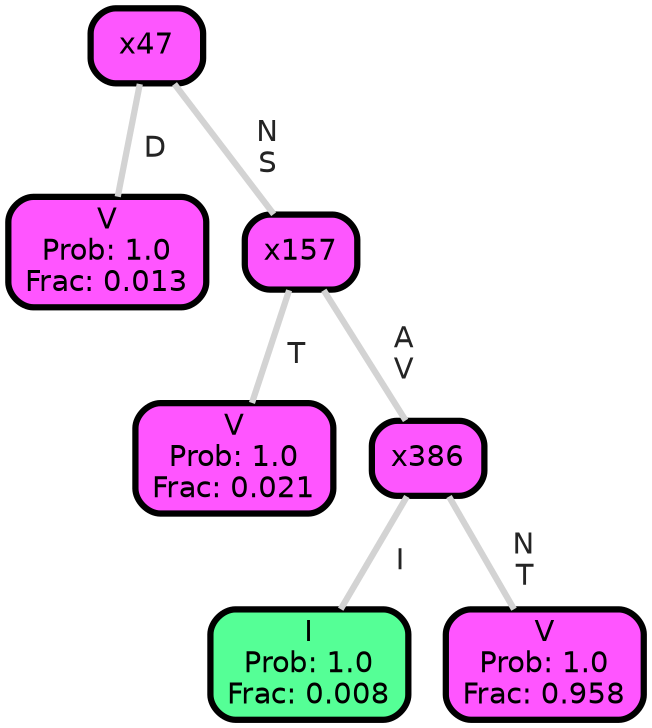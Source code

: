 graph Tree {
node [shape=box, style="filled, rounded",color="black",penwidth="3",fontcolor="black",                 fontname=helvetica] ;
graph [ranksep="0 equally", splines=straight,                 bgcolor=transparent, dpi=200] ;
edge [fontname=helvetica, fontweight=bold,fontcolor=grey14,color=lightgray] ;
0 [label="V
Prob: 1.0
Frac: 0.013", fillcolor="#ff55ff"] ;
1 [label="x47", fillcolor="#fd56fe"] ;
2 [label="V
Prob: 1.0
Frac: 0.021", fillcolor="#ff55ff"] ;
3 [label="x157", fillcolor="#fd56fe"] ;
4 [label="I
Prob: 1.0
Frac: 0.008", fillcolor="#55ff96"] ;
5 [label="x386", fillcolor="#fd56fe"] ;
6 [label="V
Prob: 1.0
Frac: 0.958", fillcolor="#ff55ff"] ;
1 -- 0 [label=" D",penwidth=3] ;
1 -- 3 [label=" N\n S",penwidth=3] ;
3 -- 2 [label=" T",penwidth=3] ;
3 -- 5 [label=" A\n V",penwidth=3] ;
5 -- 4 [label=" I",penwidth=3] ;
5 -- 6 [label=" N\n T",penwidth=3] ;
{rank = same;}}
